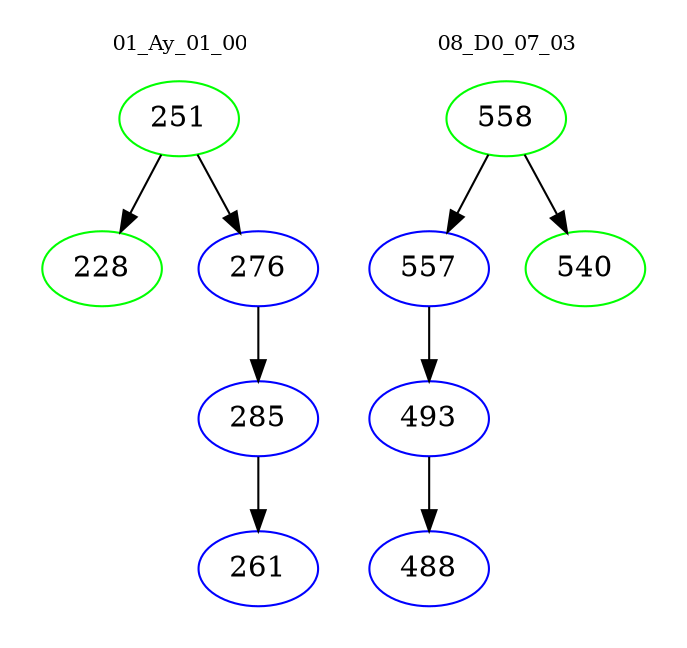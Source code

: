 digraph{
subgraph cluster_0 {
color = white
label = "01_Ay_01_00";
fontsize=10;
T0_251 [label="251", color="green"]
T0_251 -> T0_228 [color="black"]
T0_228 [label="228", color="green"]
T0_251 -> T0_276 [color="black"]
T0_276 [label="276", color="blue"]
T0_276 -> T0_285 [color="black"]
T0_285 [label="285", color="blue"]
T0_285 -> T0_261 [color="black"]
T0_261 [label="261", color="blue"]
}
subgraph cluster_1 {
color = white
label = "08_D0_07_03";
fontsize=10;
T1_558 [label="558", color="green"]
T1_558 -> T1_557 [color="black"]
T1_557 [label="557", color="blue"]
T1_557 -> T1_493 [color="black"]
T1_493 [label="493", color="blue"]
T1_493 -> T1_488 [color="black"]
T1_488 [label="488", color="blue"]
T1_558 -> T1_540 [color="black"]
T1_540 [label="540", color="green"]
}
}
